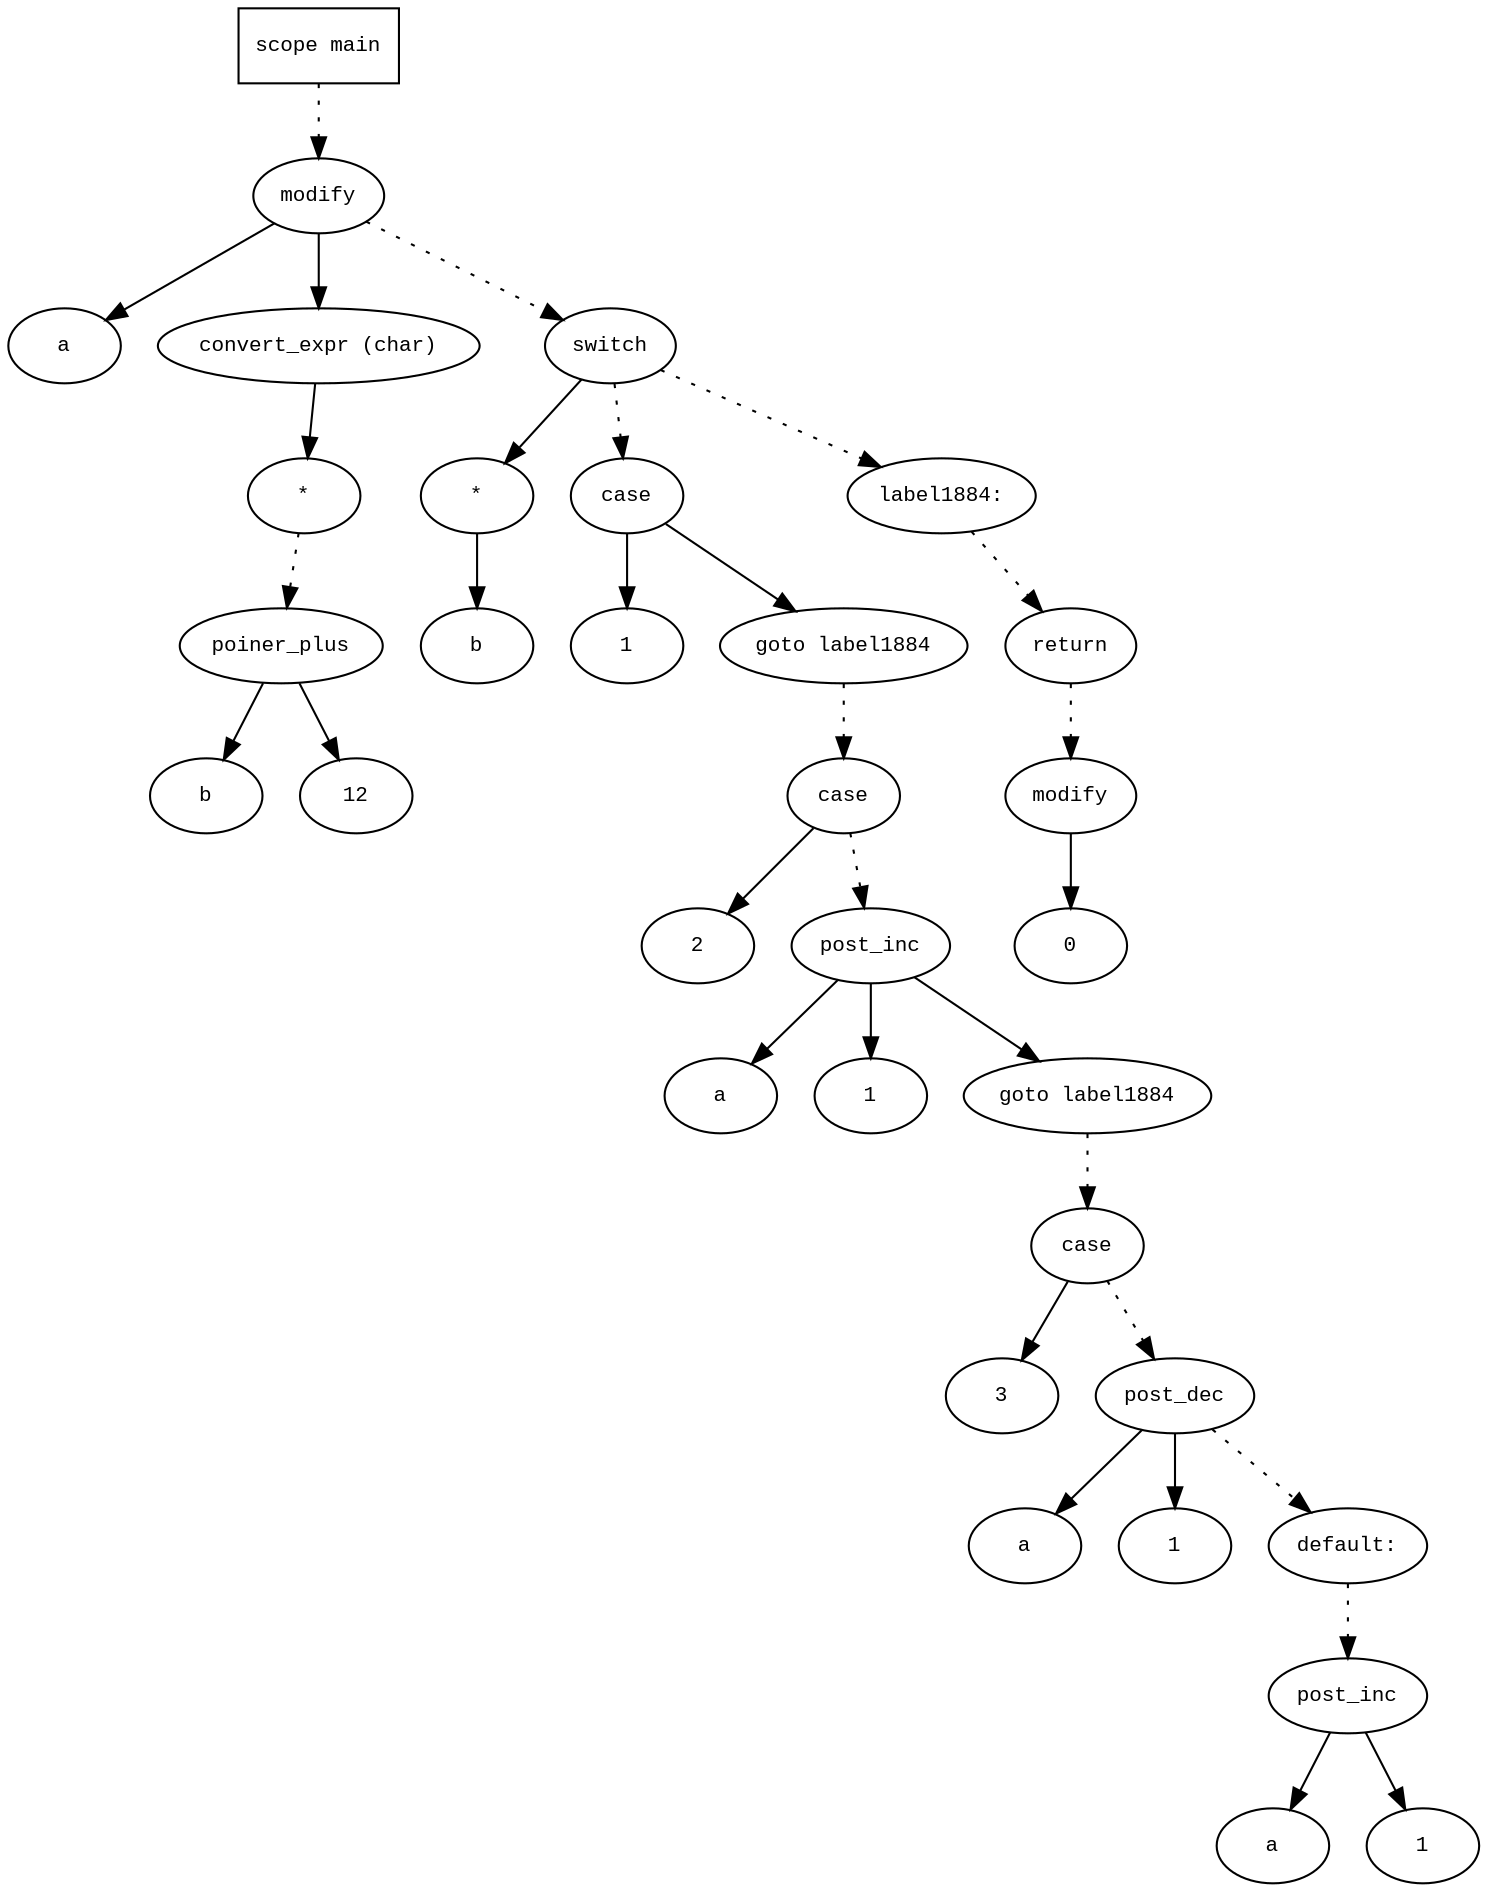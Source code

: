 digraph AST {
  graph [fontname="Times New Roman",fontsize=10];
  node  [fontname="Courier New",fontsize=10];
  edge  [fontname="Times New Roman",fontsize=10];

  node1 [label="scope main",shape=box];
  node2 [label="modify",shape=ellipse];
  node3 [label="a",shape=ellipse];
  node2->node3;
  node4 [label="convert_expr (char)",shape=ellipse];
  node5 [label="*",shape=ellipse];
  node6 [label="poiner_plus",shape=ellipse];
  node7 [label="b",shape=ellipse];
  node6->node7;
  node8 [label="12",shape=ellipse];
  node6->node8;
  node5 -> node6 [style=dotted]
  node4->node5;
  node2->node4;
  node1 -> node2 [style=dotted]
  node9 [label="switch",shape=ellipse];
  node10 [label="*",shape=ellipse];
  node11 [label="b",shape=ellipse];
  node10->node11;
  node9->node10;
  node12 [label="case",shape=ellipse];
  node13 [label="1",shape=ellipse];
  node12->node13;
  node9 -> node12 [style=dotted]
  node14 [label="goto label1884",shape=ellipse];
  node12->node14;
  node15 [label="case",shape=ellipse];
  node16 [label="2",shape=ellipse];
  node15->node16;
  node14 -> node15 [style=dotted]
  node17 [label="post_inc",shape=ellipse];
  node18 [label="a",shape=ellipse];
  node17->node18;
  node19 [label="1",shape=ellipse];
  node17->node19;
  node15 -> node17 [style=dotted]
  node20 [label="goto label1884",shape=ellipse];
  node17->node20;
  node21 [label="case",shape=ellipse];
  node22 [label="3",shape=ellipse];
  node21->node22;
  node20 -> node21 [style=dotted]
  node23 [label="post_dec",shape=ellipse];
  node24 [label="a",shape=ellipse];
  node23->node24;
  node25 [label="1",shape=ellipse];
  node23->node25;
  node21 -> node23 [style=dotted]
  node26 [label="default:",shape=ellipse];
  node23 -> node26 [style=dotted]
  node27 [label="post_inc",shape=ellipse];
  node28 [label="a",shape=ellipse];
  node27->node28;
  node29 [label="1",shape=ellipse];
  node27->node29;
  node26 -> node27 [style=dotted]
  node2 -> node9 [style=dotted]
  node30 [label="label1884:",shape=ellipse];
  node9 -> node30 [style=dotted]
  node31 [label="return",shape=ellipse];
  node32 [label="modify",shape=ellipse];
  node33 [label="0",shape=ellipse];
  node32->node33;
  node31 -> node32 [style=dotted]
  node30 -> node31 [style=dotted]
} 